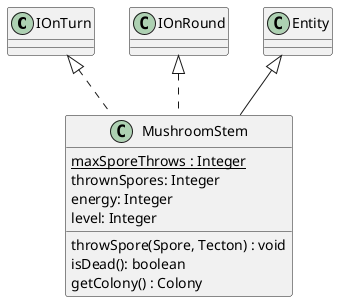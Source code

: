 @startuml mushroomStem

IOnTurn <|.. MushroomStem
IOnRound <|.. MushroomStem
Entity <|-- MushroomStem 
class MushroomStem{
    {static} maxSporeThrows : Integer
    thrownSpores: Integer
    energy: Integer
    level: Integer
    throwSpore(Spore, Tecton) : void
    isDead(): boolean
    getColony() : Colony
}
@enduml